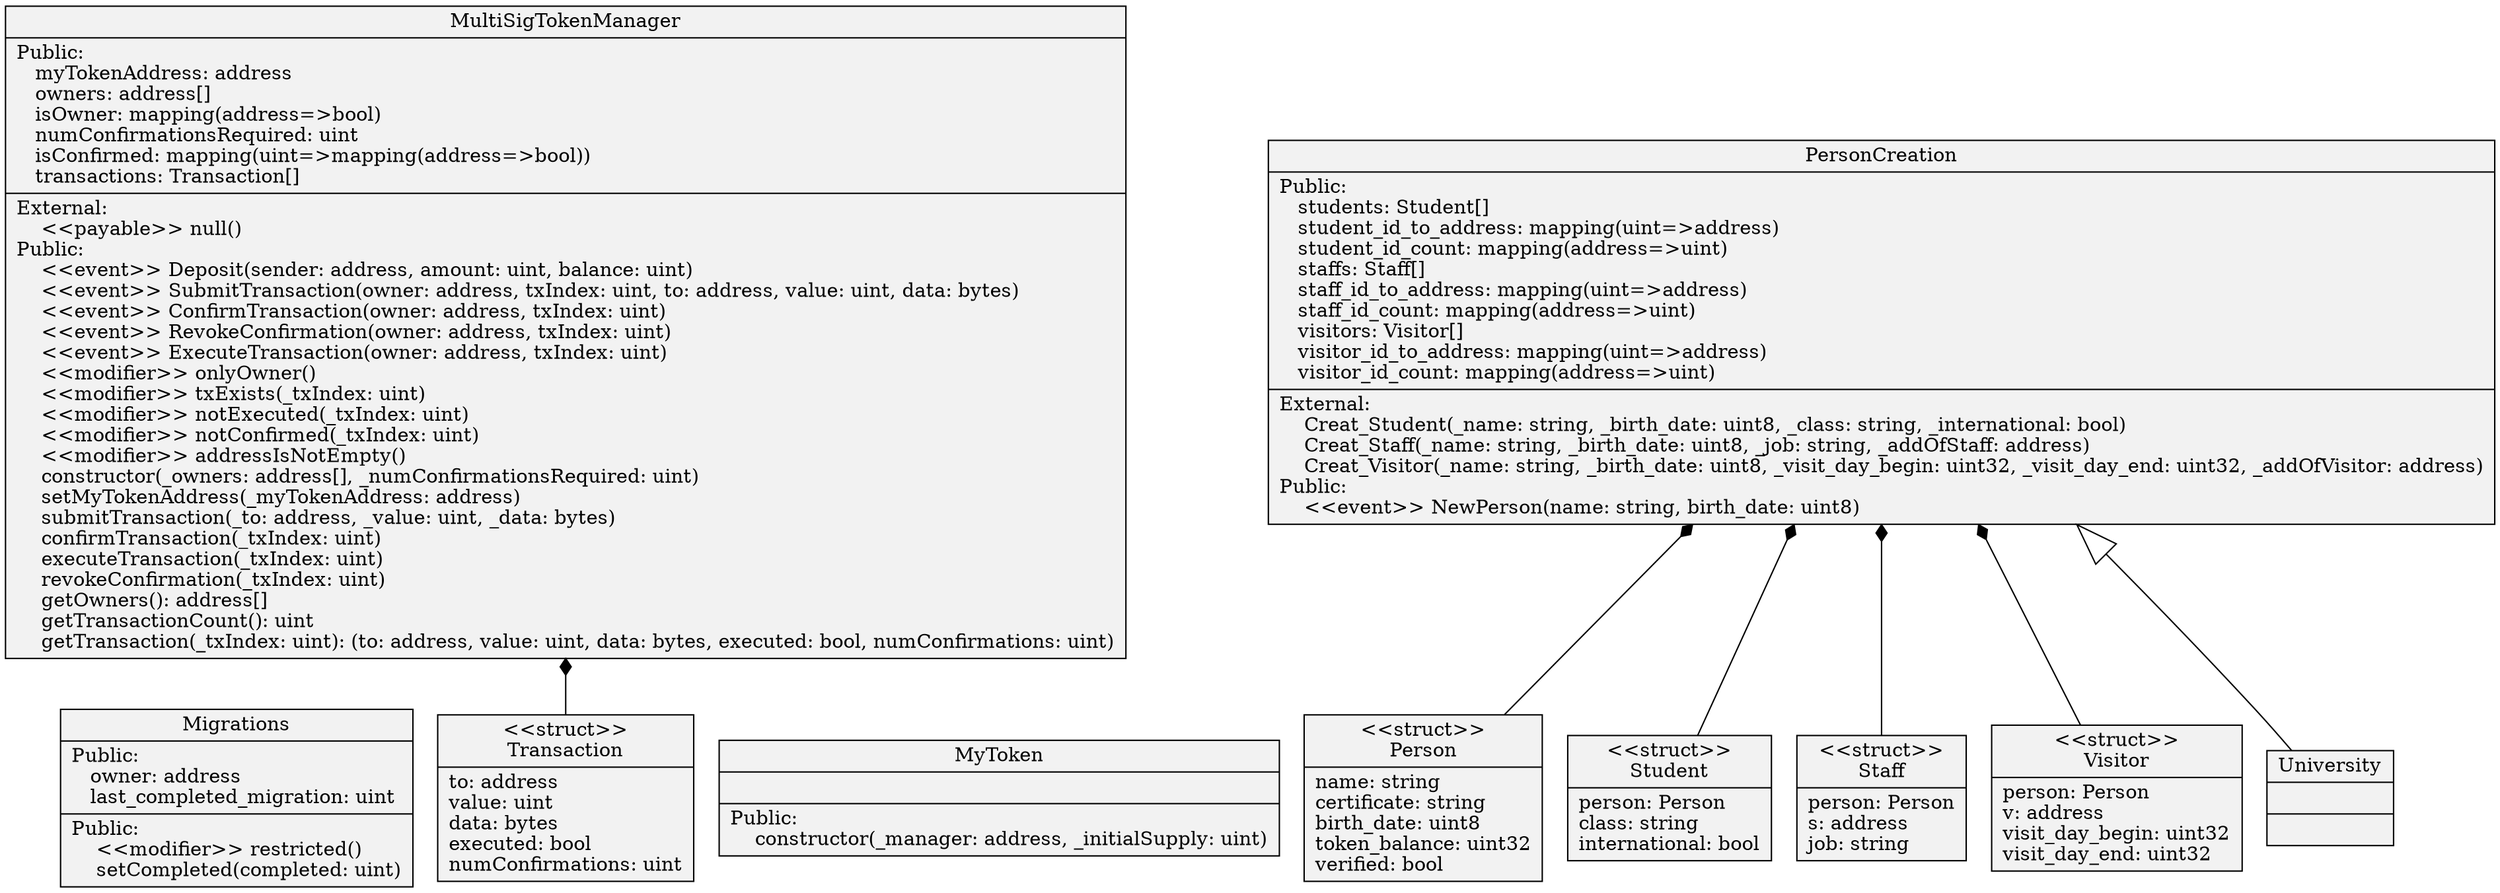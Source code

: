 
digraph UmlClassDiagram {
rankdir=BT
color=black
arrowhead=open
node [shape=record, style=filled, fillcolor=gray95]
subgraph  graph_0 {
label="contracts"
0 [label="{Migrations| Public:\l\ \ \ owner: address\l\ \ \ last_completed_migration: uint\l| Public:\l\ \ \ \ \<\<modifier\>\> restricted()\l\ \ \ \ setCompleted(completed: uint)\l}"]
1 [label="{MultiSigTokenManager| Public:\l\ \ \ myTokenAddress: address\l\ \ \ owners: address[]\l\ \ \ isOwner: mapping\(address=\>bool\)\l\ \ \ numConfirmationsRequired: uint\l\ \ \ isConfirmed: mapping\(uint=\>mapping\(address=\>bool\)\)\l\ \ \ transactions: Transaction[]\l| External:\l\ \ \ \ \<\<payable\>\> null()\lPublic:\l\ \ \ \ \<\<event\>\> Deposit(sender: address, amount: uint, balance: uint)\l\ \ \ \ \<\<event\>\> SubmitTransaction(owner: address, txIndex: uint, to: address, value: uint, data: bytes)\l\ \ \ \ \<\<event\>\> ConfirmTransaction(owner: address, txIndex: uint)\l\ \ \ \ \<\<event\>\> RevokeConfirmation(owner: address, txIndex: uint)\l\ \ \ \ \<\<event\>\> ExecuteTransaction(owner: address, txIndex: uint)\l\ \ \ \ \<\<modifier\>\> onlyOwner()\l\ \ \ \ \<\<modifier\>\> txExists(_txIndex: uint)\l\ \ \ \ \<\<modifier\>\> notExecuted(_txIndex: uint)\l\ \ \ \ \<\<modifier\>\> notConfirmed(_txIndex: uint)\l\ \ \ \ \<\<modifier\>\> addressIsNotEmpty()\l\ \ \ \ constructor(_owners: address[], _numConfirmationsRequired: uint)\l\ \ \ \ setMyTokenAddress(_myTokenAddress: address)\l\ \ \ \ submitTransaction(_to: address, _value: uint, _data: bytes)\l\ \ \ \ confirmTransaction(_txIndex: uint)\l\ \ \ \ executeTransaction(_txIndex: uint)\l\ \ \ \ revokeConfirmation(_txIndex: uint)\l\ \ \ \ getOwners(): address[]\l\ \ \ \ getTransactionCount(): uint\l\ \ \ \ getTransaction(_txIndex: uint): (to: address, value: uint, data: bytes, executed: bool, numConfirmations: uint)\l}"]
"1struct0" [label="{\<\<struct\>\>\nTransaction|to: address\lvalue: uint\ldata: bytes\lexecuted: bool\lnumConfirmations: uint\l}"]
"1struct0" -> 1 [arrowhead=diamond, weight=3]
2 [label="{MyToken| | Public:\l\ \ \ \ constructor(_manager: address, _initialSupply: uint)\l}"]
3 [label="{PersonCreation| Public:\l\ \ \ students: Student[]\l\ \ \ student_id_to_address: mapping\(uint=\>address\)\l\ \ \ student_id_count: mapping\(address=\>uint\)\l\ \ \ staffs: Staff[]\l\ \ \ staff_id_to_address: mapping\(uint=\>address\)\l\ \ \ staff_id_count: mapping\(address=\>uint\)\l\ \ \ visitors: Visitor[]\l\ \ \ visitor_id_to_address: mapping\(uint=\>address\)\l\ \ \ visitor_id_count: mapping\(address=\>uint\)\l| External:\l\ \ \ \ Creat_Student(_name: string, _birth_date: uint8, _class: string, _international: bool)\l\ \ \ \ Creat_Staff(_name: string, _birth_date: uint8, _job: string, _addOfStaff: address)\l\ \ \ \ Creat_Visitor(_name: string, _birth_date: uint8, _visit_day_begin: uint32, _visit_day_end: uint32, _addOfVisitor: address)\lPublic:\l\ \ \ \ \<\<event\>\> NewPerson(name: string, birth_date: uint8)\l}"]
"3struct0" [label="{\<\<struct\>\>\nPerson|name: string\lcertificate: string\lbirth_date: uint8\ltoken_balance: uint32\lverified: bool\l}"]
"3struct0" -> 3 [arrowhead=diamond, weight=3]
"3struct1" [label="{\<\<struct\>\>\nStudent|person: Person\lclass: string\linternational: bool\l}"]
"3struct1" -> 3 [arrowhead=diamond, weight=3]
"3struct2" [label="{\<\<struct\>\>\nStaff|person: Person\ls: address\ljob: string\l}"]
"3struct2" -> 3 [arrowhead=diamond, weight=3]
"3struct3" [label="{\<\<struct\>\>\nVisitor|person: Person\lv: address\lvisit_day_begin: uint32\lvisit_day_end: uint32\l}"]
"3struct3" -> 3 [arrowhead=diamond, weight=3]
4 [label="{University| | }"]
}
4 -> 3 [arrowhead=empty, arrowsize=3, weight=4, ]
}
